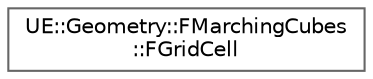 digraph "Graphical Class Hierarchy"
{
 // INTERACTIVE_SVG=YES
 // LATEX_PDF_SIZE
  bgcolor="transparent";
  edge [fontname=Helvetica,fontsize=10,labelfontname=Helvetica,labelfontsize=10];
  node [fontname=Helvetica,fontsize=10,shape=box,height=0.2,width=0.4];
  rankdir="LR";
  Node0 [id="Node000000",label="UE::Geometry::FMarchingCubes\l::FGridCell",height=0.2,width=0.4,color="grey40", fillcolor="white", style="filled",URL="$da/db2/structUE_1_1Geometry_1_1FMarchingCubes_1_1FGridCell.html",tooltip=" "];
}
